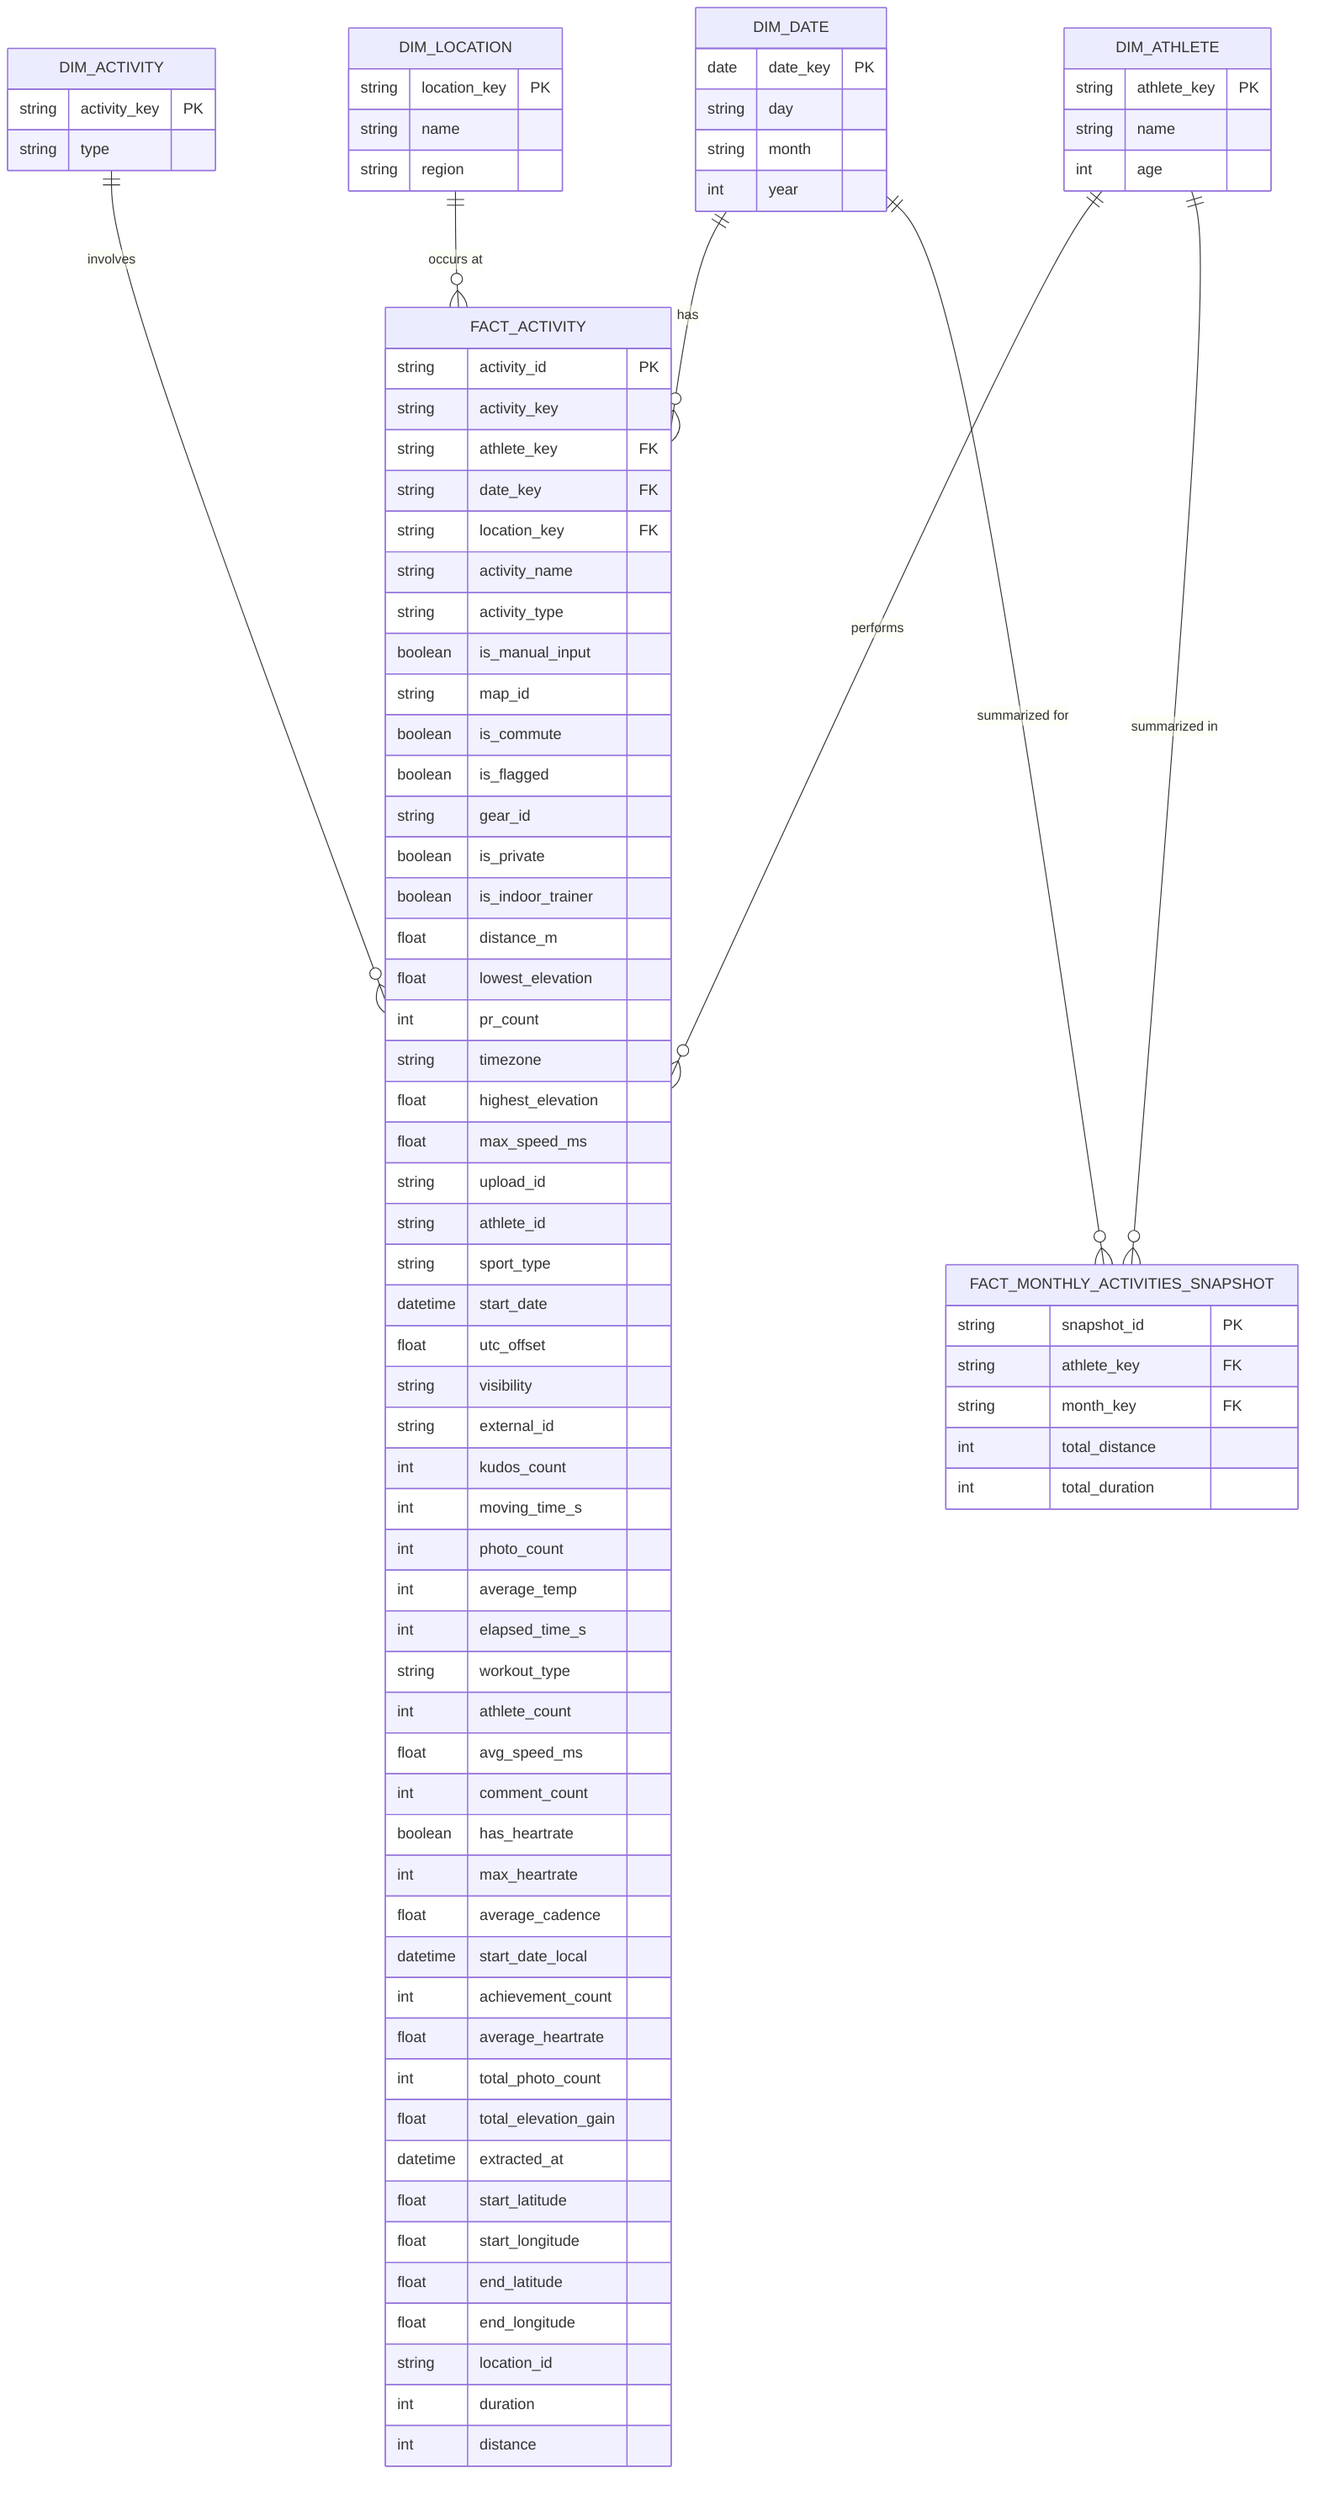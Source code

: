 erDiagram
        DIM_DATE {
        date date_key PK
        string day
        string month
        int year
    }
    DIM_ACTIVITY {
        string activity_key PK
        string type
    }
    DIM_LOCATION {
        string location_key PK
        string name
        string region
    }
    DIM_ATHLETE {
        string athlete_key PK
        string name
        int age
    }
    FACT_ACTIVITY {
        string activity_id PK
        string activity_key
        string athlete_key FK
        string date_key FK
        string location_key FK
        string activity_name
        string activity_type
        boolean is_manual_input
        string map_id
        boolean is_commute
        boolean is_flagged
        string gear_id
        boolean is_private
        boolean is_indoor_trainer
        float distance_m
        float lowest_elevation
        int pr_count
        string timezone
        float highest_elevation
        float max_speed_ms
        string upload_id
        string athlete_id
        string sport_type
        datetime start_date
        float utc_offset
        string visibility
        string external_id
        int kudos_count
        int moving_time_s
        int photo_count
        int average_temp
        int elapsed_time_s
        string workout_type
        int athlete_count
        float avg_speed_ms
        int comment_count
        boolean has_heartrate
        int max_heartrate
        float average_cadence
        datetime start_date_local
        int achievement_count
        float average_heartrate
        int total_photo_count
        float total_elevation_gain
        datetime extracted_at
        float start_latitude
        float start_longitude
        float end_latitude
        float end_longitude
        string location_id
        int duration
        int distance
    }
    FACT_MONTHLY_ACTIVITIES_SNAPSHOT {
        string snapshot_id PK
        string athlete_key FK
        string month_key FK
        int total_distance
        int total_duration
    }

    DIM_DATE ||--o{ FACT_ACTIVITY : "has"
    DIM_ACTIVITY ||--o{ FACT_ACTIVITY : "involves"
    DIM_LOCATION ||--o{ FACT_ACTIVITY : "occurs at"
    DIM_ATHLETE ||--o{ FACT_ACTIVITY : "performs"
    DIM_ATHLETE ||--o{ FACT_MONTHLY_ACTIVITIES_SNAPSHOT : "summarized in"
    DIM_DATE ||--o{ FACT_MONTHLY_ACTIVITIES_SNAPSHOT : "summarized for"